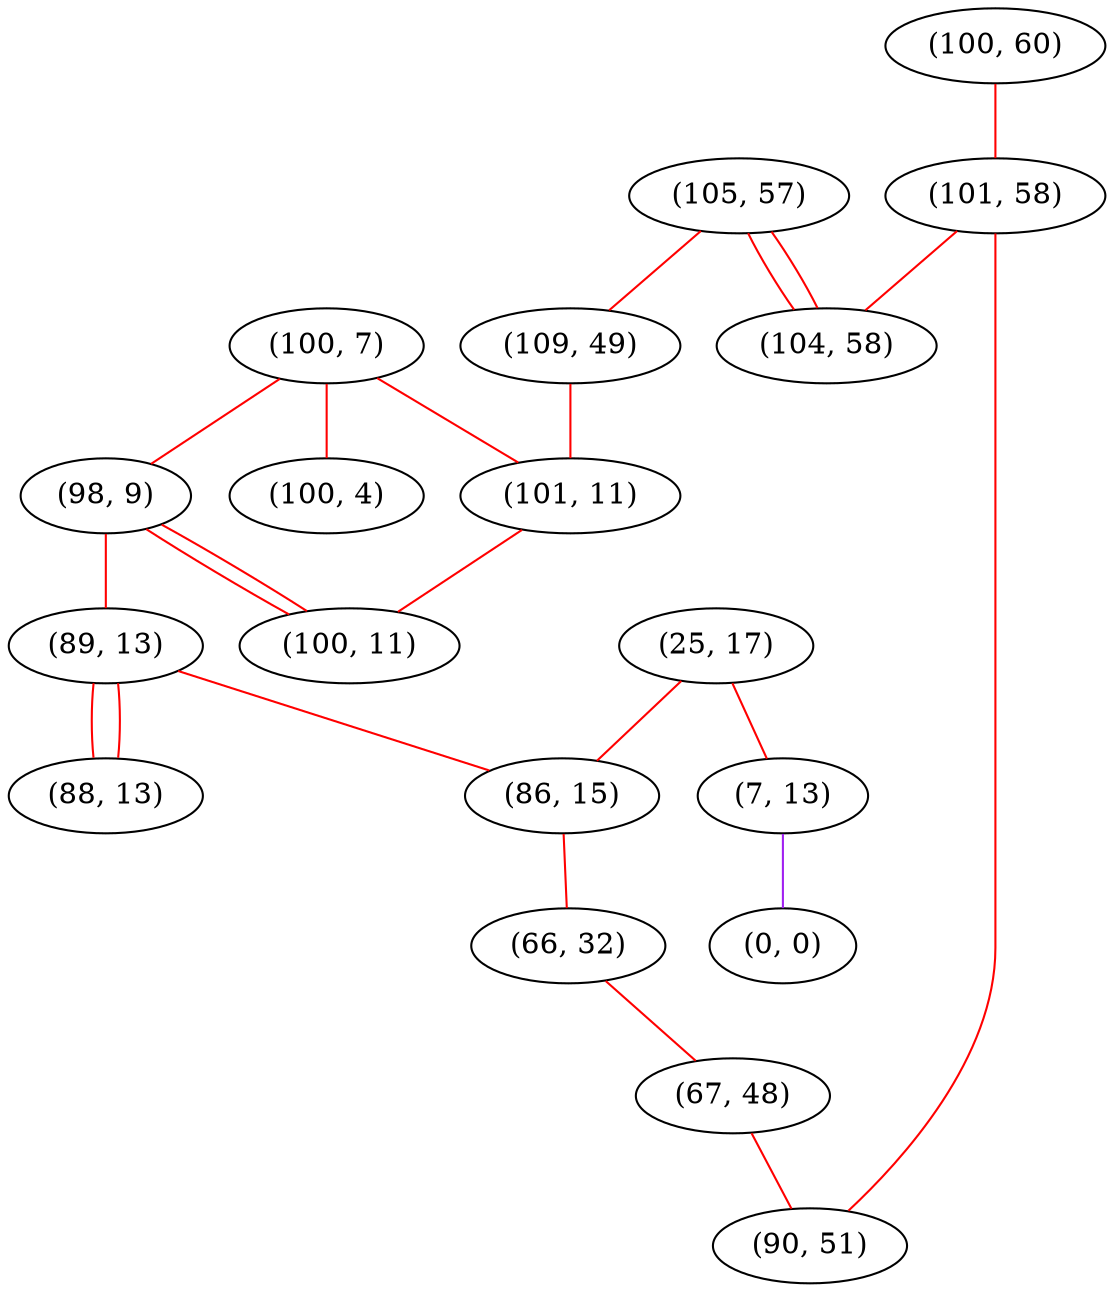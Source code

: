 graph "" {
"(100, 7)";
"(100, 60)";
"(25, 17)";
"(98, 9)";
"(89, 13)";
"(100, 4)";
"(7, 13)";
"(86, 15)";
"(105, 57)";
"(66, 32)";
"(109, 49)";
"(0, 0)";
"(101, 58)";
"(101, 11)";
"(67, 48)";
"(88, 13)";
"(90, 51)";
"(104, 58)";
"(100, 11)";
"(100, 7)" -- "(100, 4)"  [color=red, key=0, weight=1];
"(100, 7)" -- "(98, 9)"  [color=red, key=0, weight=1];
"(100, 7)" -- "(101, 11)"  [color=red, key=0, weight=1];
"(100, 60)" -- "(101, 58)"  [color=red, key=0, weight=1];
"(25, 17)" -- "(7, 13)"  [color=red, key=0, weight=1];
"(25, 17)" -- "(86, 15)"  [color=red, key=0, weight=1];
"(98, 9)" -- "(89, 13)"  [color=red, key=0, weight=1];
"(98, 9)" -- "(100, 11)"  [color=red, key=0, weight=1];
"(98, 9)" -- "(100, 11)"  [color=red, key=1, weight=1];
"(89, 13)" -- "(88, 13)"  [color=red, key=0, weight=1];
"(89, 13)" -- "(88, 13)"  [color=red, key=1, weight=1];
"(89, 13)" -- "(86, 15)"  [color=red, key=0, weight=1];
"(7, 13)" -- "(0, 0)"  [color=purple, key=0, weight=4];
"(86, 15)" -- "(66, 32)"  [color=red, key=0, weight=1];
"(105, 57)" -- "(109, 49)"  [color=red, key=0, weight=1];
"(105, 57)" -- "(104, 58)"  [color=red, key=0, weight=1];
"(105, 57)" -- "(104, 58)"  [color=red, key=1, weight=1];
"(66, 32)" -- "(67, 48)"  [color=red, key=0, weight=1];
"(109, 49)" -- "(101, 11)"  [color=red, key=0, weight=1];
"(101, 58)" -- "(90, 51)"  [color=red, key=0, weight=1];
"(101, 58)" -- "(104, 58)"  [color=red, key=0, weight=1];
"(101, 11)" -- "(100, 11)"  [color=red, key=0, weight=1];
"(67, 48)" -- "(90, 51)"  [color=red, key=0, weight=1];
}
